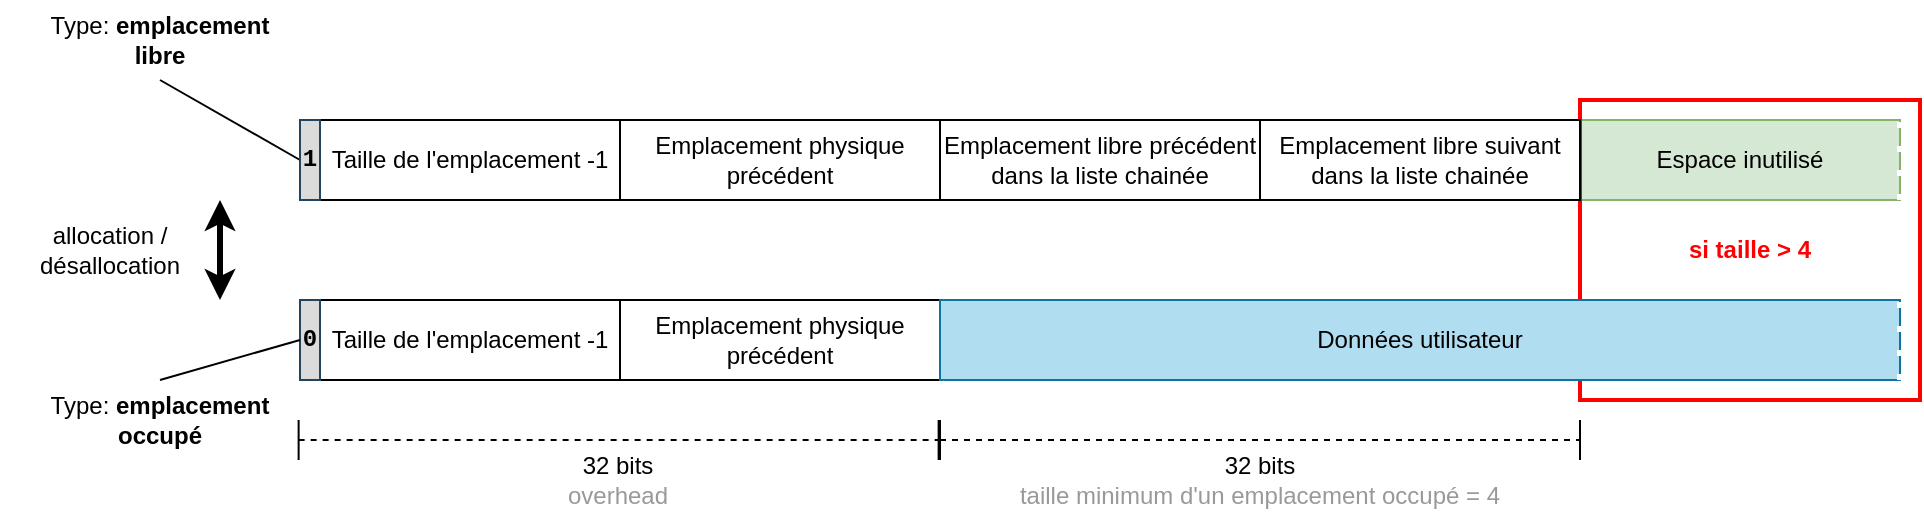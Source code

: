 <mxfile version="18.0.6" type="device"><diagram id="Ee4UrdP4cKRE5_6vxt9b" name="Page-1"><mxGraphModel dx="2354" dy="814" grid="1" gridSize="10" guides="1" tooltips="1" connect="1" arrows="1" fold="1" page="1" pageScale="1" pageWidth="1169" pageHeight="827" math="0" shadow="0"><root><mxCell id="0"/><mxCell id="1" parent="0"/><mxCell id="bLl-aVXLOTTgFe4xrx6X-13" value="Espace inutilisé" style="rounded=0;whiteSpace=wrap;html=1;fillColor=#d5e8d4;strokeColor=#82b366;" vertex="1" parent="1"><mxGeometry x="720" y="200" width="160" height="40" as="geometry"/></mxCell><mxCell id="bLl-aVXLOTTgFe4xrx6X-48" value="&lt;font color=&quot;#ff0000&quot;&gt;si taille &amp;gt; 4&lt;/font&gt;" style="rounded=0;whiteSpace=wrap;html=1;fontFamily=Helvetica;fontSize=12;fontColor=#FF8000;fillColor=none;strokeColor=#FF0000;fontStyle=1;strokeWidth=2;" vertex="1" parent="1"><mxGeometry x="720" y="190" width="170" height="150" as="geometry"/></mxCell><mxCell id="bLl-aVXLOTTgFe4xrx6X-1" value="" style="rounded=0;whiteSpace=wrap;html=1;" vertex="1" parent="1"><mxGeometry x="400" y="200" width="160" height="40" as="geometry"/></mxCell><mxCell id="bLl-aVXLOTTgFe4xrx6X-2" value="" style="rounded=0;whiteSpace=wrap;html=1;" vertex="1" parent="1"><mxGeometry x="240" y="200" width="160" height="40" as="geometry"/></mxCell><mxCell id="bLl-aVXLOTTgFe4xrx6X-3" value="" style="rounded=0;whiteSpace=wrap;html=1;" vertex="1" parent="1"><mxGeometry x="80" y="200" width="160" height="40" as="geometry"/></mxCell><mxCell id="bLl-aVXLOTTgFe4xrx6X-4" value="" style="rounded=0;whiteSpace=wrap;html=1;" vertex="1" parent="1"><mxGeometry x="560" y="200" width="160" height="40" as="geometry"/></mxCell><mxCell id="bLl-aVXLOTTgFe4xrx6X-7" value="Emplacement libre suivant dans la liste chainée" style="text;html=1;strokeColor=none;fillColor=none;align=center;verticalAlign=middle;whiteSpace=wrap;rounded=0;" vertex="1" parent="1"><mxGeometry x="560" y="205" width="160" height="30" as="geometry"/></mxCell><mxCell id="bLl-aVXLOTTgFe4xrx6X-8" value="Type: &lt;b&gt;emplacement occupé&lt;/b&gt;" style="text;html=1;strokeColor=none;fillColor=none;align=center;verticalAlign=middle;whiteSpace=wrap;rounded=0;" vertex="1" parent="1"><mxGeometry x="-50" y="330" width="120" height="40" as="geometry"/></mxCell><mxCell id="bLl-aVXLOTTgFe4xrx6X-9" value="Taille de l'emplacement -1" style="text;html=1;align=center;verticalAlign=middle;whiteSpace=wrap;rounded=0;" vertex="1" parent="1"><mxGeometry x="90" y="205" width="150" height="30" as="geometry"/></mxCell><mxCell id="bLl-aVXLOTTgFe4xrx6X-11" value="Emplacement libre précédent dans la liste chainée" style="text;html=1;strokeColor=none;fillColor=none;align=center;verticalAlign=middle;whiteSpace=wrap;rounded=0;" vertex="1" parent="1"><mxGeometry x="400" y="205" width="160" height="30" as="geometry"/></mxCell><mxCell id="bLl-aVXLOTTgFe4xrx6X-12" value="" style="endArrow=none;html=1;entryX=0;entryY=0.5;entryDx=0;entryDy=0;spacing=2;strokeWidth=1;rounded=0;exitX=0.5;exitY=1;exitDx=0;exitDy=0;" edge="1" parent="1" source="bLl-aVXLOTTgFe4xrx6X-31" target="bLl-aVXLOTTgFe4xrx6X-3"><mxGeometry width="50" height="50" relative="1" as="geometry"><mxPoint x="60" y="150" as="sourcePoint"/><mxPoint x="420" y="100" as="targetPoint"/></mxGeometry></mxCell><mxCell id="bLl-aVXLOTTgFe4xrx6X-14" value="" style="rounded=0;whiteSpace=wrap;html=1;" vertex="1" parent="1"><mxGeometry x="240" y="290" width="160" height="40" as="geometry"/></mxCell><mxCell id="bLl-aVXLOTTgFe4xrx6X-15" value="" style="rounded=0;whiteSpace=wrap;html=1;" vertex="1" parent="1"><mxGeometry x="80" y="290" width="160" height="40" as="geometry"/></mxCell><mxCell id="bLl-aVXLOTTgFe4xrx6X-23" value="" style="endArrow=none;html=1;entryX=0;entryY=0.5;entryDx=0;entryDy=0;exitX=0.5;exitY=0;exitDx=0;exitDy=0;spacing=2;strokeWidth=1;rounded=0;startArrow=none;fillColor=#dae8fc;strokeColor=#6c8ebf;" edge="1" parent="1" source="bLl-aVXLOTTgFe4xrx6X-38" target="bLl-aVXLOTTgFe4xrx6X-15"><mxGeometry width="50" height="50" relative="1" as="geometry"><mxPoint x="70" y="260" as="sourcePoint"/><mxPoint x="90" y="230" as="targetPoint"/></mxGeometry></mxCell><mxCell id="bLl-aVXLOTTgFe4xrx6X-25" value="Données utilisateur" style="rounded=0;whiteSpace=wrap;html=1;fillColor=#b1ddf0;strokeColor=#10739e;" vertex="1" parent="1"><mxGeometry x="400" y="290" width="480" height="40" as="geometry"/></mxCell><mxCell id="bLl-aVXLOTTgFe4xrx6X-27" value="" style="endArrow=none;html=1;rounded=0;fontFamily=Courier New;strokeWidth=1;dashed=1;" edge="1" parent="1"><mxGeometry width="50" height="50" relative="1" as="geometry"><mxPoint x="400" y="360" as="sourcePoint"/><mxPoint x="720" y="360" as="targetPoint"/></mxGeometry></mxCell><mxCell id="bLl-aVXLOTTgFe4xrx6X-28" value="32 bits&lt;br&gt;&lt;font color=&quot;#999999&quot;&gt;taille minimum d'un emplacement occupé = 4&lt;/font&gt;" style="text;html=1;strokeColor=none;fillColor=none;align=center;verticalAlign=middle;whiteSpace=wrap;rounded=0;fontFamily=Helvetica;" vertex="1" parent="1"><mxGeometry x="400" y="360" width="320" height="40" as="geometry"/></mxCell><mxCell id="bLl-aVXLOTTgFe4xrx6X-29" value="" style="endArrow=none;html=1;rounded=0;fontFamily=Helvetica;strokeWidth=1;" edge="1" parent="1"><mxGeometry width="50" height="50" relative="1" as="geometry"><mxPoint x="400" y="370" as="sourcePoint"/><mxPoint x="400" y="350" as="targetPoint"/></mxGeometry></mxCell><mxCell id="bLl-aVXLOTTgFe4xrx6X-30" value="" style="endArrow=none;html=1;rounded=0;fontFamily=Helvetica;strokeWidth=1;" edge="1" parent="1"><mxGeometry width="50" height="50" relative="1" as="geometry"><mxPoint x="720" y="370" as="sourcePoint"/><mxPoint x="720" y="350" as="targetPoint"/></mxGeometry></mxCell><mxCell id="bLl-aVXLOTTgFe4xrx6X-31" value="Type: &lt;b&gt;emplacement libre&lt;/b&gt;" style="text;html=1;strokeColor=none;fillColor=none;align=center;verticalAlign=middle;whiteSpace=wrap;rounded=0;" vertex="1" parent="1"><mxGeometry x="-50" y="140" width="120" height="40" as="geometry"/></mxCell><mxCell id="bLl-aVXLOTTgFe4xrx6X-33" value="Emplacement physique précédent" style="text;html=1;strokeColor=none;fillColor=none;align=center;verticalAlign=middle;whiteSpace=wrap;rounded=0;" vertex="1" parent="1"><mxGeometry x="240" y="205" width="160" height="30" as="geometry"/></mxCell><mxCell id="bLl-aVXLOTTgFe4xrx6X-10" value="Emplacement physique précédent" style="text;html=1;strokeColor=none;fillColor=none;align=center;verticalAlign=middle;whiteSpace=wrap;rounded=0;" vertex="1" parent="1"><mxGeometry x="240" y="295" width="160" height="30" as="geometry"/></mxCell><mxCell id="bLl-aVXLOTTgFe4xrx6X-34" value="Taille de l'emplacement -1" style="text;html=1;strokeColor=none;fillColor=none;align=center;verticalAlign=middle;whiteSpace=wrap;rounded=0;" vertex="1" parent="1"><mxGeometry x="90" y="295" width="150" height="30" as="geometry"/></mxCell><mxCell id="bLl-aVXLOTTgFe4xrx6X-35" value="" style="endArrow=classic;startArrow=classic;html=1;rounded=0;fontFamily=Helvetica;fontColor=#999999;strokeWidth=3;" edge="1" parent="1"><mxGeometry width="50" height="50" relative="1" as="geometry"><mxPoint x="40" y="290" as="sourcePoint"/><mxPoint x="40" y="240" as="targetPoint"/></mxGeometry></mxCell><mxCell id="bLl-aVXLOTTgFe4xrx6X-36" value="1" style="rounded=0;whiteSpace=wrap;html=1;fontFamily=Courier New;fillColor=#DBDBDB;strokeColor=#23445d;fontStyle=1" vertex="1" parent="1"><mxGeometry x="80" y="200" width="10" height="40" as="geometry"/></mxCell><mxCell id="bLl-aVXLOTTgFe4xrx6X-38" value="0" style="rounded=0;whiteSpace=wrap;html=1;fontFamily=Courier New;fillColor=#DBDBDB;strokeColor=#23445d;fontStyle=1" vertex="1" parent="1"><mxGeometry x="80" y="290" width="10" height="40" as="geometry"/></mxCell><mxCell id="bLl-aVXLOTTgFe4xrx6X-39" value="" style="endArrow=none;html=1;entryX=0;entryY=0.5;entryDx=0;entryDy=0;exitX=0.5;exitY=0;exitDx=0;exitDy=0;spacing=2;strokeWidth=1;rounded=0;" edge="1" parent="1" source="bLl-aVXLOTTgFe4xrx6X-8" target="bLl-aVXLOTTgFe4xrx6X-38"><mxGeometry width="50" height="50" relative="1" as="geometry"><mxPoint x="20" y="360" as="sourcePoint"/><mxPoint x="80" y="310" as="targetPoint"/></mxGeometry></mxCell><mxCell id="bLl-aVXLOTTgFe4xrx6X-41" value="allocation / désallocation" style="text;html=1;strokeColor=none;fillColor=none;align=center;verticalAlign=middle;whiteSpace=wrap;rounded=0;fontFamily=Helvetica;fontColor=#000000;" vertex="1" parent="1"><mxGeometry x="-70" y="250" width="110" height="30" as="geometry"/></mxCell><mxCell id="bLl-aVXLOTTgFe4xrx6X-42" value="" style="endArrow=none;html=1;rounded=0;fontFamily=Courier New;strokeWidth=1;dashed=1;" edge="1" parent="1"><mxGeometry width="50" height="50" relative="1" as="geometry"><mxPoint x="79.31" y="360" as="sourcePoint"/><mxPoint x="399.31" y="360" as="targetPoint"/></mxGeometry></mxCell><mxCell id="bLl-aVXLOTTgFe4xrx6X-43" value="32 bits&lt;br&gt;&lt;font color=&quot;#999999&quot;&gt;overhead&lt;/font&gt;" style="text;html=1;strokeColor=none;fillColor=none;align=center;verticalAlign=middle;whiteSpace=wrap;rounded=0;fontFamily=Helvetica;" vertex="1" parent="1"><mxGeometry x="119.31" y="360" width="240" height="40" as="geometry"/></mxCell><mxCell id="bLl-aVXLOTTgFe4xrx6X-44" value="" style="endArrow=none;html=1;rounded=0;fontFamily=Helvetica;strokeWidth=1;" edge="1" parent="1"><mxGeometry width="50" height="50" relative="1" as="geometry"><mxPoint x="79.31" y="370" as="sourcePoint"/><mxPoint x="79.31" y="350" as="targetPoint"/></mxGeometry></mxCell><mxCell id="bLl-aVXLOTTgFe4xrx6X-45" value="" style="endArrow=none;html=1;rounded=0;fontFamily=Helvetica;strokeWidth=1;" edge="1" parent="1"><mxGeometry width="50" height="50" relative="1" as="geometry"><mxPoint x="399.31" y="370" as="sourcePoint"/><mxPoint x="399.31" y="350" as="targetPoint"/></mxGeometry></mxCell><mxCell id="bLl-aVXLOTTgFe4xrx6X-49" value="" style="endArrow=none;dashed=1;html=1;dashPattern=1 3;strokeWidth=3;rounded=0;fontFamily=Helvetica;fontSize=12;fontColor=#FF0000;entryX=1;entryY=0;entryDx=0;entryDy=0;exitX=1;exitY=1;exitDx=0;exitDy=0;strokeColor=#FFFFFF;" edge="1" parent="1" source="bLl-aVXLOTTgFe4xrx6X-13" target="bLl-aVXLOTTgFe4xrx6X-13"><mxGeometry width="50" height="50" relative="1" as="geometry"><mxPoint x="390" y="170" as="sourcePoint"/><mxPoint x="440" y="120" as="targetPoint"/></mxGeometry></mxCell><mxCell id="bLl-aVXLOTTgFe4xrx6X-50" value="" style="endArrow=none;dashed=1;html=1;dashPattern=1 3;strokeWidth=3;rounded=0;fontFamily=Helvetica;fontSize=12;fontColor=#FF0000;entryX=1;entryY=0;entryDx=0;entryDy=0;exitX=1;exitY=1;exitDx=0;exitDy=0;strokeColor=#FFFFFF;" edge="1" parent="1"><mxGeometry width="50" height="50" relative="1" as="geometry"><mxPoint x="880" y="330" as="sourcePoint"/><mxPoint x="880" y="290" as="targetPoint"/></mxGeometry></mxCell></root></mxGraphModel></diagram></mxfile>